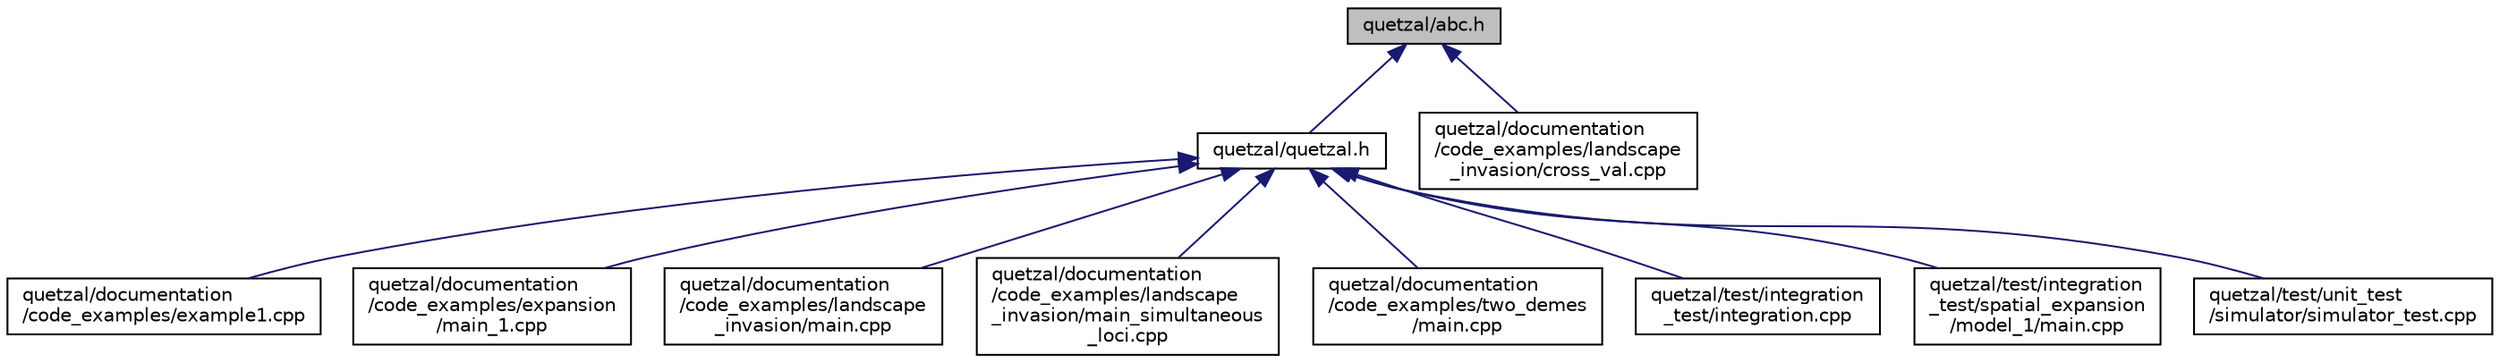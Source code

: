 digraph "quetzal/abc.h"
{
 // LATEX_PDF_SIZE
  edge [fontname="Helvetica",fontsize="10",labelfontname="Helvetica",labelfontsize="10"];
  node [fontname="Helvetica",fontsize="10",shape=record];
  Node14 [label="quetzal/abc.h",height=0.2,width=0.4,color="black", fillcolor="grey75", style="filled", fontcolor="black",tooltip=" "];
  Node14 -> Node15 [dir="back",color="midnightblue",fontsize="10",style="solid",fontname="Helvetica"];
  Node15 [label="quetzal/quetzal.h",height=0.2,width=0.4,color="black", fillcolor="white", style="filled",URL="$quetzal_8h.html",tooltip=" "];
  Node15 -> Node16 [dir="back",color="midnightblue",fontsize="10",style="solid",fontname="Helvetica"];
  Node16 [label="quetzal/documentation\l/code_examples/example1.cpp",height=0.2,width=0.4,color="black", fillcolor="white", style="filled",URL="$example1_8cpp.html",tooltip=" "];
  Node15 -> Node17 [dir="back",color="midnightblue",fontsize="10",style="solid",fontname="Helvetica"];
  Node17 [label="quetzal/documentation\l/code_examples/expansion\l/main_1.cpp",height=0.2,width=0.4,color="black", fillcolor="white", style="filled",URL="$main__1_8cpp.html",tooltip=" "];
  Node15 -> Node18 [dir="back",color="midnightblue",fontsize="10",style="solid",fontname="Helvetica"];
  Node18 [label="quetzal/documentation\l/code_examples/landscape\l_invasion/main.cpp",height=0.2,width=0.4,color="black", fillcolor="white", style="filled",URL="$documentation_2code__examples_2landscape__invasion_2main_8cpp.html",tooltip=" "];
  Node15 -> Node19 [dir="back",color="midnightblue",fontsize="10",style="solid",fontname="Helvetica"];
  Node19 [label="quetzal/documentation\l/code_examples/landscape\l_invasion/main_simultaneous\l_loci.cpp",height=0.2,width=0.4,color="black", fillcolor="white", style="filled",URL="$main__simultaneous__loci_8cpp.html",tooltip=" "];
  Node15 -> Node20 [dir="back",color="midnightblue",fontsize="10",style="solid",fontname="Helvetica"];
  Node20 [label="quetzal/documentation\l/code_examples/two_demes\l/main.cpp",height=0.2,width=0.4,color="black", fillcolor="white", style="filled",URL="$documentation_2code__examples_2two__demes_2main_8cpp.html",tooltip=" "];
  Node15 -> Node21 [dir="back",color="midnightblue",fontsize="10",style="solid",fontname="Helvetica"];
  Node21 [label="quetzal/test/integration\l_test/integration.cpp",height=0.2,width=0.4,color="black", fillcolor="white", style="filled",URL="$integration_8cpp.html",tooltip=" "];
  Node15 -> Node22 [dir="back",color="midnightblue",fontsize="10",style="solid",fontname="Helvetica"];
  Node22 [label="quetzal/test/integration\l_test/spatial_expansion\l/model_1/main.cpp",height=0.2,width=0.4,color="black", fillcolor="white", style="filled",URL="$test_2integration__test_2spatial__expansion_2model__1_2main_8cpp.html",tooltip=" "];
  Node15 -> Node23 [dir="back",color="midnightblue",fontsize="10",style="solid",fontname="Helvetica"];
  Node23 [label="quetzal/test/unit_test\l/simulator/simulator_test.cpp",height=0.2,width=0.4,color="black", fillcolor="white", style="filled",URL="$simulator__test_8cpp.html",tooltip=" "];
  Node14 -> Node24 [dir="back",color="midnightblue",fontsize="10",style="solid",fontname="Helvetica"];
  Node24 [label="quetzal/documentation\l/code_examples/landscape\l_invasion/cross_val.cpp",height=0.2,width=0.4,color="black", fillcolor="white", style="filled",URL="$cross__val_8cpp.html",tooltip=" "];
}
